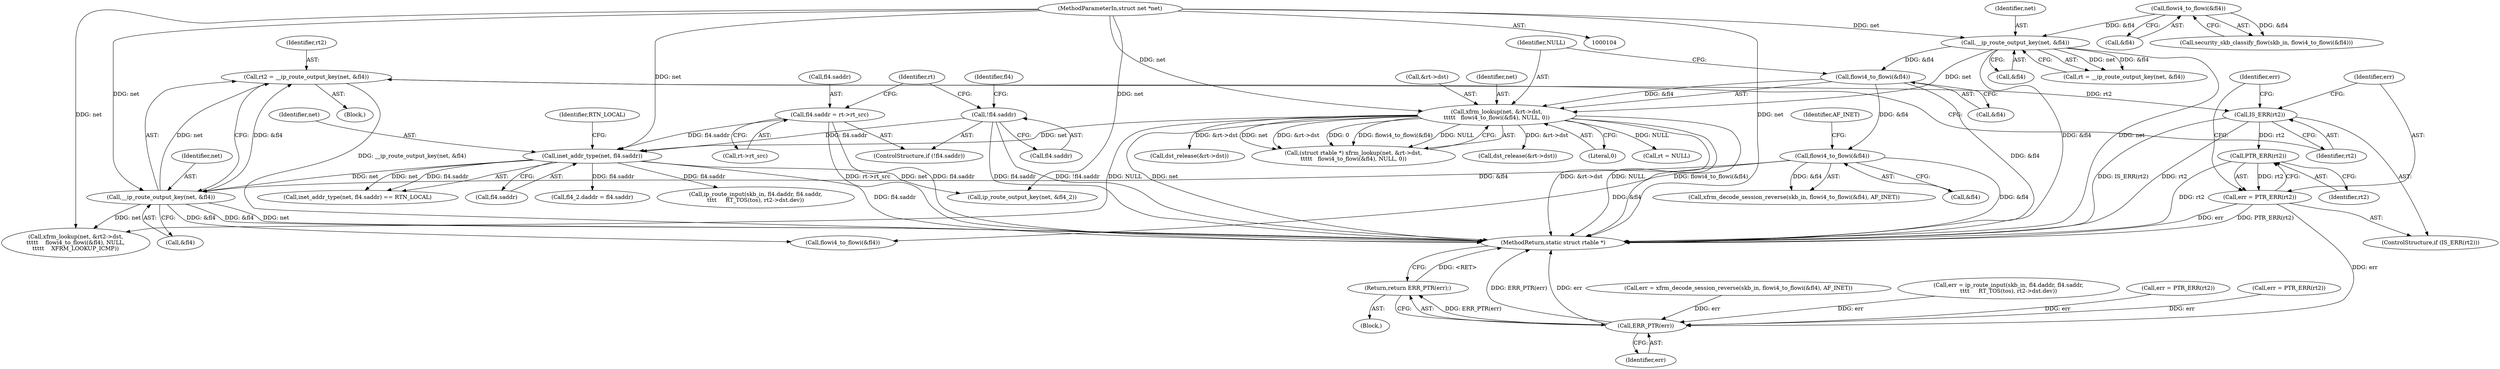 digraph "0_linux_f6d8bd051c391c1c0458a30b2a7abcd939329259_12@pointer" {
"1000210" [label="(Call,rt2 = __ip_route_output_key(net, &fl4))"];
"1000212" [label="(Call,__ip_route_output_key(net, &fl4))"];
"1000203" [label="(Call,inet_addr_type(net, fl4.saddr))"];
"1000154" [label="(Call,xfrm_lookup(net, &rt->dst,\n\t\t\t\t\t   flowi4_to_flowi(&fl4), NULL, 0))"];
"1000126" [label="(Call,__ip_route_output_key(net, &fl4))"];
"1000105" [label="(MethodParameterIn,struct net *net)"];
"1000121" [label="(Call,flowi4_to_flowi(&fl4))"];
"1000160" [label="(Call,flowi4_to_flowi(&fl4))"];
"1000139" [label="(Call,!fl4.saddr)"];
"1000143" [label="(Call,fl4.saddr = rt->rt_src)"];
"1000194" [label="(Call,flowi4_to_flowi(&fl4))"];
"1000217" [label="(Call,IS_ERR(rt2))"];
"1000221" [label="(Call,PTR_ERR(rt2))"];
"1000219" [label="(Call,err = PTR_ERR(rt2))"];
"1000348" [label="(Call,ERR_PTR(err))"];
"1000347" [label="(Return,return ERR_PTR(err);)"];
"1000192" [label="(Call,xfrm_decode_session_reverse(skb_in, flowi4_to_flowi(&fl4), AF_INET))"];
"1000221" [label="(Call,PTR_ERR(rt2))"];
"1000209" [label="(Block,)"];
"1000163" [label="(Identifier,NULL)"];
"1000113" [label="(Block,)"];
"1000227" [label="(Call,fl4_2.daddr = fl4.saddr)"];
"1000212" [label="(Call,__ip_route_output_key(net, &fl4))"];
"1000194" [label="(Call,flowi4_to_flowi(&fl4))"];
"1000126" [label="(Call,__ip_route_output_key(net, &fl4))"];
"1000218" [label="(Identifier,rt2)"];
"1000160" [label="(Call,flowi4_to_flowi(&fl4))"];
"1000347" [label="(Return,return ERR_PTR(err);)"];
"1000190" [label="(Call,err = xfrm_decode_session_reverse(skb_in, flowi4_to_flowi(&fl4), AF_INET))"];
"1000211" [label="(Identifier,rt2)"];
"1000256" [label="(Call,ip_route_input(skb_in, fl4.daddr, fl4.saddr,\n\t\t\t\t     RT_TOS(tos), rt2->dst.dev))"];
"1000205" [label="(Call,fl4.saddr)"];
"1000122" [label="(Call,&fl4)"];
"1000197" [label="(Identifier,AF_INET)"];
"1000184" [label="(Call,rt = NULL)"];
"1000147" [label="(Call,rt->rt_src)"];
"1000144" [label="(Call,fl4.saddr)"];
"1000219" [label="(Call,err = PTR_ERR(rt2))"];
"1000156" [label="(Call,&rt->dst)"];
"1000326" [label="(Call,dst_release(&rt->dst))"];
"1000138" [label="(ControlStructure,if (!fl4.saddr))"];
"1000222" [label="(Identifier,rt2)"];
"1000143" [label="(Call,fl4.saddr = rt->rt_src)"];
"1000214" [label="(Call,&fl4)"];
"1000155" [label="(Identifier,net)"];
"1000195" [label="(Call,&fl4)"];
"1000216" [label="(ControlStructure,if (IS_ERR(rt2)))"];
"1000348" [label="(Call,ERR_PTR(err))"];
"1000286" [label="(Identifier,err)"];
"1000151" [label="(Identifier,rt)"];
"1000254" [label="(Call,err = ip_route_input(skb_in, fl4.daddr, fl4.saddr,\n\t\t\t\t     RT_TOS(tos), rt2->dst.dev))"];
"1000213" [label="(Identifier,net)"];
"1000140" [label="(Call,fl4.saddr)"];
"1000208" [label="(Identifier,RTN_LOCAL)"];
"1000202" [label="(Call,inet_addr_type(net, fl4.saddr) == RTN_LOCAL)"];
"1000105" [label="(MethodParameterIn,struct net *net)"];
"1000121" [label="(Call,flowi4_to_flowi(&fl4))"];
"1000152" [label="(Call,(struct rtable *) xfrm_lookup(net, &rt->dst,\n\t\t\t\t\t   flowi4_to_flowi(&fl4), NULL, 0))"];
"1000335" [label="(Call,err = PTR_ERR(rt2))"];
"1000308" [label="(Call,dst_release(&rt->dst))"];
"1000161" [label="(Call,&fl4)"];
"1000244" [label="(Call,err = PTR_ERR(rt2))"];
"1000217" [label="(Call,IS_ERR(rt2))"];
"1000350" [label="(MethodReturn,static struct rtable *)"];
"1000164" [label="(Literal,0)"];
"1000139" [label="(Call,!fl4.saddr)"];
"1000119" [label="(Call,security_skb_classify_flow(skb_in, flowi4_to_flowi(&fl4)))"];
"1000145" [label="(Identifier,fl4)"];
"1000220" [label="(Identifier,err)"];
"1000127" [label="(Identifier,net)"];
"1000203" [label="(Call,inet_addr_type(net, fl4.saddr))"];
"1000292" [label="(Call,xfrm_lookup(net, &rt2->dst,\n\t\t\t\t\t    flowi4_to_flowi(&fl4), NULL,\n\t\t\t\t\t    XFRM_LOOKUP_ICMP))"];
"1000204" [label="(Identifier,net)"];
"1000154" [label="(Call,xfrm_lookup(net, &rt->dst,\n\t\t\t\t\t   flowi4_to_flowi(&fl4), NULL, 0))"];
"1000236" [label="(Call,ip_route_output_key(net, &fl4_2))"];
"1000124" [label="(Call,rt = __ip_route_output_key(net, &fl4))"];
"1000128" [label="(Call,&fl4)"];
"1000349" [label="(Identifier,err)"];
"1000298" [label="(Call,flowi4_to_flowi(&fl4))"];
"1000210" [label="(Call,rt2 = __ip_route_output_key(net, &fl4))"];
"1000210" -> "1000209"  [label="AST: "];
"1000210" -> "1000212"  [label="CFG: "];
"1000211" -> "1000210"  [label="AST: "];
"1000212" -> "1000210"  [label="AST: "];
"1000218" -> "1000210"  [label="CFG: "];
"1000210" -> "1000350"  [label="DDG: __ip_route_output_key(net, &fl4)"];
"1000212" -> "1000210"  [label="DDG: net"];
"1000212" -> "1000210"  [label="DDG: &fl4"];
"1000210" -> "1000217"  [label="DDG: rt2"];
"1000212" -> "1000214"  [label="CFG: "];
"1000213" -> "1000212"  [label="AST: "];
"1000214" -> "1000212"  [label="AST: "];
"1000212" -> "1000350"  [label="DDG: &fl4"];
"1000212" -> "1000350"  [label="DDG: net"];
"1000203" -> "1000212"  [label="DDG: net"];
"1000105" -> "1000212"  [label="DDG: net"];
"1000194" -> "1000212"  [label="DDG: &fl4"];
"1000212" -> "1000292"  [label="DDG: net"];
"1000212" -> "1000298"  [label="DDG: &fl4"];
"1000203" -> "1000202"  [label="AST: "];
"1000203" -> "1000205"  [label="CFG: "];
"1000204" -> "1000203"  [label="AST: "];
"1000205" -> "1000203"  [label="AST: "];
"1000208" -> "1000203"  [label="CFG: "];
"1000203" -> "1000350"  [label="DDG: fl4.saddr"];
"1000203" -> "1000202"  [label="DDG: net"];
"1000203" -> "1000202"  [label="DDG: fl4.saddr"];
"1000154" -> "1000203"  [label="DDG: net"];
"1000105" -> "1000203"  [label="DDG: net"];
"1000139" -> "1000203"  [label="DDG: fl4.saddr"];
"1000143" -> "1000203"  [label="DDG: fl4.saddr"];
"1000203" -> "1000227"  [label="DDG: fl4.saddr"];
"1000203" -> "1000236"  [label="DDG: net"];
"1000203" -> "1000256"  [label="DDG: fl4.saddr"];
"1000154" -> "1000152"  [label="AST: "];
"1000154" -> "1000164"  [label="CFG: "];
"1000155" -> "1000154"  [label="AST: "];
"1000156" -> "1000154"  [label="AST: "];
"1000160" -> "1000154"  [label="AST: "];
"1000163" -> "1000154"  [label="AST: "];
"1000164" -> "1000154"  [label="AST: "];
"1000152" -> "1000154"  [label="CFG: "];
"1000154" -> "1000350"  [label="DDG: flowi4_to_flowi(&fl4)"];
"1000154" -> "1000350"  [label="DDG: net"];
"1000154" -> "1000350"  [label="DDG: &rt->dst"];
"1000154" -> "1000350"  [label="DDG: NULL"];
"1000154" -> "1000152"  [label="DDG: net"];
"1000154" -> "1000152"  [label="DDG: &rt->dst"];
"1000154" -> "1000152"  [label="DDG: 0"];
"1000154" -> "1000152"  [label="DDG: flowi4_to_flowi(&fl4)"];
"1000154" -> "1000152"  [label="DDG: NULL"];
"1000126" -> "1000154"  [label="DDG: net"];
"1000105" -> "1000154"  [label="DDG: net"];
"1000160" -> "1000154"  [label="DDG: &fl4"];
"1000154" -> "1000184"  [label="DDG: NULL"];
"1000154" -> "1000292"  [label="DDG: NULL"];
"1000154" -> "1000308"  [label="DDG: &rt->dst"];
"1000154" -> "1000326"  [label="DDG: &rt->dst"];
"1000126" -> "1000124"  [label="AST: "];
"1000126" -> "1000128"  [label="CFG: "];
"1000127" -> "1000126"  [label="AST: "];
"1000128" -> "1000126"  [label="AST: "];
"1000124" -> "1000126"  [label="CFG: "];
"1000126" -> "1000350"  [label="DDG: net"];
"1000126" -> "1000350"  [label="DDG: &fl4"];
"1000126" -> "1000124"  [label="DDG: net"];
"1000126" -> "1000124"  [label="DDG: &fl4"];
"1000105" -> "1000126"  [label="DDG: net"];
"1000121" -> "1000126"  [label="DDG: &fl4"];
"1000126" -> "1000160"  [label="DDG: &fl4"];
"1000105" -> "1000104"  [label="AST: "];
"1000105" -> "1000350"  [label="DDG: net"];
"1000105" -> "1000236"  [label="DDG: net"];
"1000105" -> "1000292"  [label="DDG: net"];
"1000121" -> "1000119"  [label="AST: "];
"1000121" -> "1000122"  [label="CFG: "];
"1000122" -> "1000121"  [label="AST: "];
"1000119" -> "1000121"  [label="CFG: "];
"1000121" -> "1000119"  [label="DDG: &fl4"];
"1000160" -> "1000161"  [label="CFG: "];
"1000161" -> "1000160"  [label="AST: "];
"1000163" -> "1000160"  [label="CFG: "];
"1000160" -> "1000350"  [label="DDG: &fl4"];
"1000160" -> "1000194"  [label="DDG: &fl4"];
"1000139" -> "1000138"  [label="AST: "];
"1000139" -> "1000140"  [label="CFG: "];
"1000140" -> "1000139"  [label="AST: "];
"1000145" -> "1000139"  [label="CFG: "];
"1000151" -> "1000139"  [label="CFG: "];
"1000139" -> "1000350"  [label="DDG: !fl4.saddr"];
"1000139" -> "1000350"  [label="DDG: fl4.saddr"];
"1000143" -> "1000138"  [label="AST: "];
"1000143" -> "1000147"  [label="CFG: "];
"1000144" -> "1000143"  [label="AST: "];
"1000147" -> "1000143"  [label="AST: "];
"1000151" -> "1000143"  [label="CFG: "];
"1000143" -> "1000350"  [label="DDG: fl4.saddr"];
"1000143" -> "1000350"  [label="DDG: rt->rt_src"];
"1000194" -> "1000192"  [label="AST: "];
"1000194" -> "1000195"  [label="CFG: "];
"1000195" -> "1000194"  [label="AST: "];
"1000197" -> "1000194"  [label="CFG: "];
"1000194" -> "1000350"  [label="DDG: &fl4"];
"1000194" -> "1000192"  [label="DDG: &fl4"];
"1000194" -> "1000298"  [label="DDG: &fl4"];
"1000217" -> "1000216"  [label="AST: "];
"1000217" -> "1000218"  [label="CFG: "];
"1000218" -> "1000217"  [label="AST: "];
"1000220" -> "1000217"  [label="CFG: "];
"1000286" -> "1000217"  [label="CFG: "];
"1000217" -> "1000350"  [label="DDG: IS_ERR(rt2)"];
"1000217" -> "1000350"  [label="DDG: rt2"];
"1000217" -> "1000221"  [label="DDG: rt2"];
"1000221" -> "1000219"  [label="AST: "];
"1000221" -> "1000222"  [label="CFG: "];
"1000222" -> "1000221"  [label="AST: "];
"1000219" -> "1000221"  [label="CFG: "];
"1000221" -> "1000350"  [label="DDG: rt2"];
"1000221" -> "1000219"  [label="DDG: rt2"];
"1000219" -> "1000216"  [label="AST: "];
"1000220" -> "1000219"  [label="AST: "];
"1000286" -> "1000219"  [label="CFG: "];
"1000219" -> "1000350"  [label="DDG: PTR_ERR(rt2)"];
"1000219" -> "1000350"  [label="DDG: err"];
"1000219" -> "1000348"  [label="DDG: err"];
"1000348" -> "1000347"  [label="AST: "];
"1000348" -> "1000349"  [label="CFG: "];
"1000349" -> "1000348"  [label="AST: "];
"1000347" -> "1000348"  [label="CFG: "];
"1000348" -> "1000350"  [label="DDG: err"];
"1000348" -> "1000350"  [label="DDG: ERR_PTR(err)"];
"1000348" -> "1000347"  [label="DDG: ERR_PTR(err)"];
"1000335" -> "1000348"  [label="DDG: err"];
"1000254" -> "1000348"  [label="DDG: err"];
"1000190" -> "1000348"  [label="DDG: err"];
"1000244" -> "1000348"  [label="DDG: err"];
"1000347" -> "1000113"  [label="AST: "];
"1000350" -> "1000347"  [label="CFG: "];
"1000347" -> "1000350"  [label="DDG: <RET>"];
}
